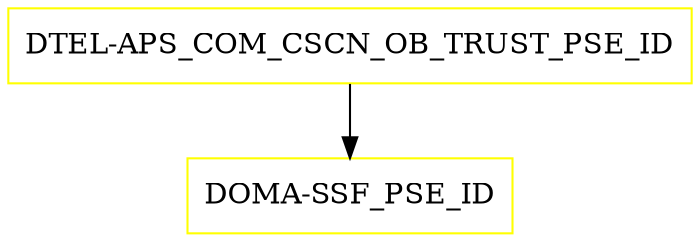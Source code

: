 digraph G {
  "DTEL-APS_COM_CSCN_OB_TRUST_PSE_ID" [shape=box,color=yellow];
  "DOMA-SSF_PSE_ID" [shape=box,color=yellow,URL="./DOMA_SSF_PSE_ID.html"];
  "DTEL-APS_COM_CSCN_OB_TRUST_PSE_ID" -> "DOMA-SSF_PSE_ID";
}
